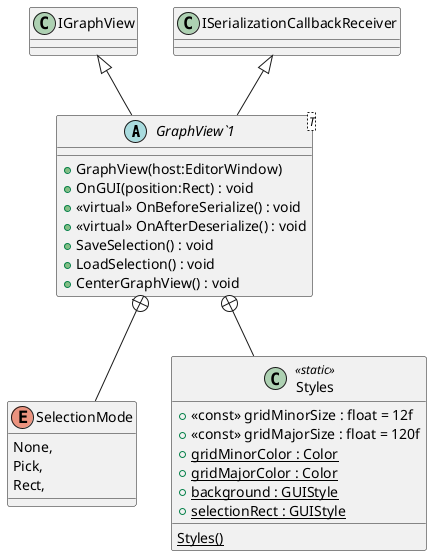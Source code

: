 @startuml
abstract class "GraphView`1"<T> {
    + GraphView(host:EditorWindow)
    + OnGUI(position:Rect) : void
    + <<virtual>> OnBeforeSerialize() : void
    + <<virtual>> OnAfterDeserialize() : void
    + SaveSelection() : void
    + LoadSelection() : void
    + CenterGraphView() : void
}
enum SelectionMode {
    None,
    Pick,
    Rect,
}
class Styles <<static>> {
    + <<const>> gridMinorSize : float = 12f
    + <<const>> gridMajorSize : float = 120f
    + {static} gridMinorColor : Color
    + {static} gridMajorColor : Color
    + {static} background : GUIStyle
    + {static} selectionRect : GUIStyle
    {static} Styles()
}
IGraphView <|-- "GraphView`1"
ISerializationCallbackReceiver <|-- "GraphView`1"
"GraphView`1" +-- SelectionMode
"GraphView`1" +-- Styles
@enduml
